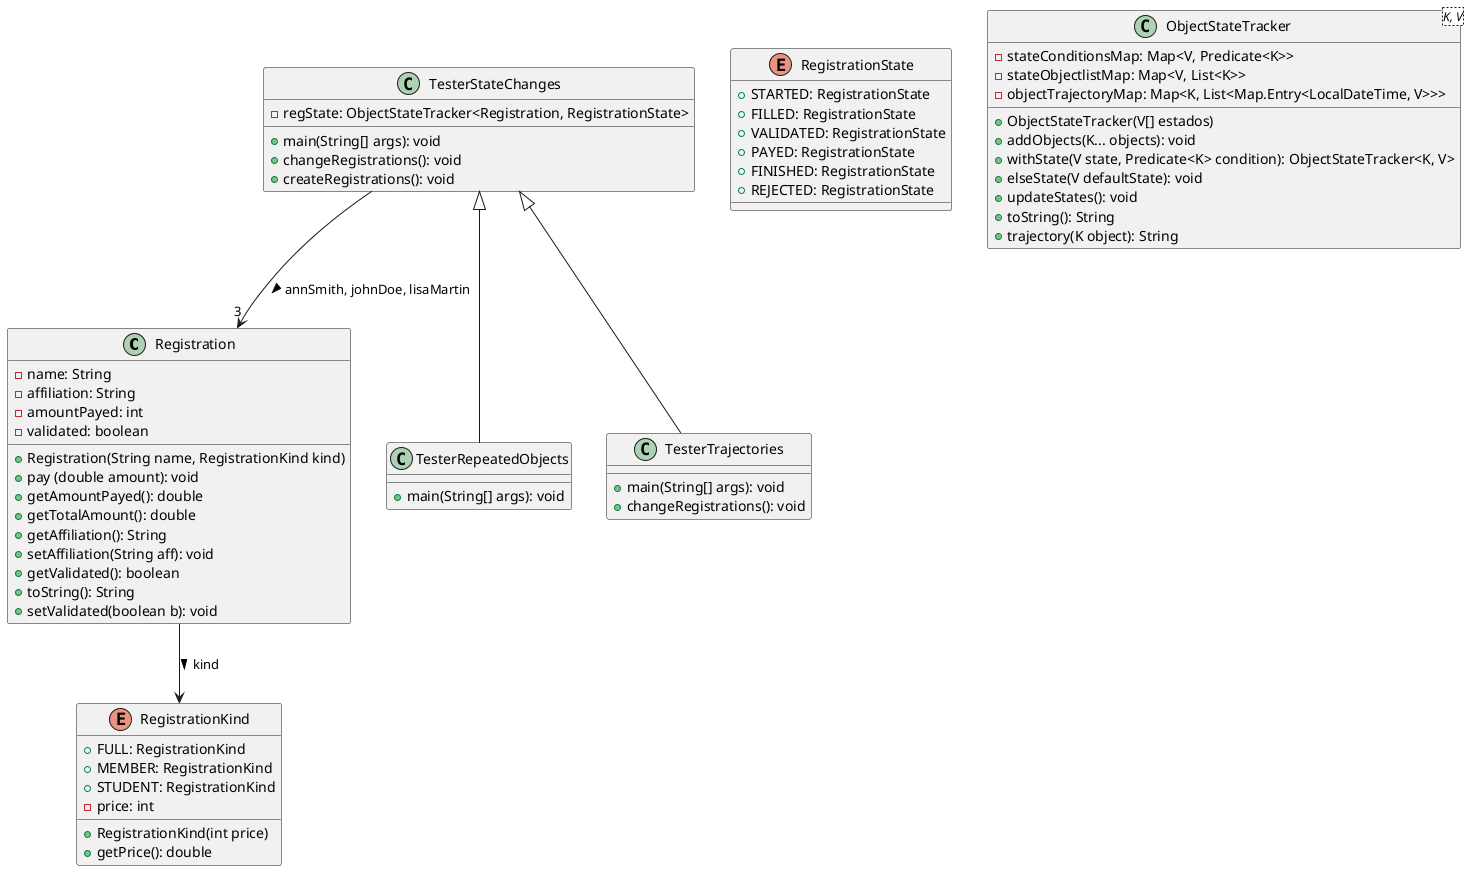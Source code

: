 @startuml


class Registration{
    - name: String
    - affiliation: String
    - amountPayed: int
    - validated: boolean

    + Registration(String name, RegistrationKind kind)
    + pay (double amount): void
    + getAmountPayed(): double
    + getTotalAmount(): double
    + getAffiliation(): String
    + setAffiliation(String aff): void
    + getValidated(): boolean
    + toString(): String
    + setValidated(boolean b): void
}

Registration --> RegistrationKind: kind >

enum RegistrationKind{
    + FULL: RegistrationKind
    + MEMBER: RegistrationKind
    + STUDENT: RegistrationKind
    - price: int

    + RegistrationKind(int price)
    + getPrice(): double
}

enum RegistrationState{
    + STARTED: RegistrationState
    + FILLED: RegistrationState
    + VALIDATED: RegistrationState
    + PAYED: RegistrationState
    + FINISHED: RegistrationState
    + REJECTED: RegistrationState
}

class TesterStateChanges{
    - regState: ObjectStateTracker<Registration, RegistrationState>

    + main(String[] args): void
    + changeRegistrations(): void
    + createRegistrations(): void
}

TesterStateChanges --> "3" Registration: annSmith, johnDoe, lisaMartin >

class ObjectStateTracker<K, V>{
    - stateConditionsMap: Map<V, Predicate<K>>
    - stateObjectlistMap: Map<V, List<K>>
    - objectTrajectoryMap: Map<K, List<Map.Entry<LocalDateTime, V>>>

    + ObjectStateTracker(V[] estados)
    + addObjects(K... objects): void
    + withState(V state, Predicate<K> condition): ObjectStateTracker<K, V>
    + elseState(V defaultState): void
    + updateStates(): void
    + toString(): String
    + trajectory(K object): String
}

TesterStateChanges <|-- TesterRepeatedObjects
TesterStateChanges <|-- TesterTrajectories

class TesterRepeatedObjects{
    + main(String[] args): void
}

class TesterTrajectories{
    + main(String[] args): void
    + changeRegistrations(): void
}

@enduml